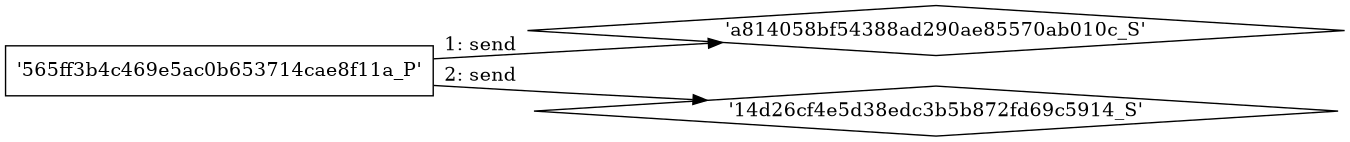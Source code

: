 digraph "D:\Learning\Paper\apt\基于CTI的攻击预警\Dataset\攻击图\ASGfromALLCTI\Threat Spotlight Sundown Matures.dot" {
rankdir="LR"
size="9"
fixedsize="false"
splines="true"
nodesep=0.3
ranksep=0
fontsize=10
overlap="scalexy"
engine= "neato"
	"'a814058bf54388ad290ae85570ab010c_S'" [node_type=Socket shape=diamond]
	"'565ff3b4c469e5ac0b653714cae8f11a_P'" [node_type=Process shape=box]
	"'565ff3b4c469e5ac0b653714cae8f11a_P'" -> "'a814058bf54388ad290ae85570ab010c_S'" [label="1: send"]
	"'14d26cf4e5d38edc3b5b872fd69c5914_S'" [node_type=Socket shape=diamond]
	"'565ff3b4c469e5ac0b653714cae8f11a_P'" [node_type=Process shape=box]
	"'565ff3b4c469e5ac0b653714cae8f11a_P'" -> "'14d26cf4e5d38edc3b5b872fd69c5914_S'" [label="2: send"]
}
